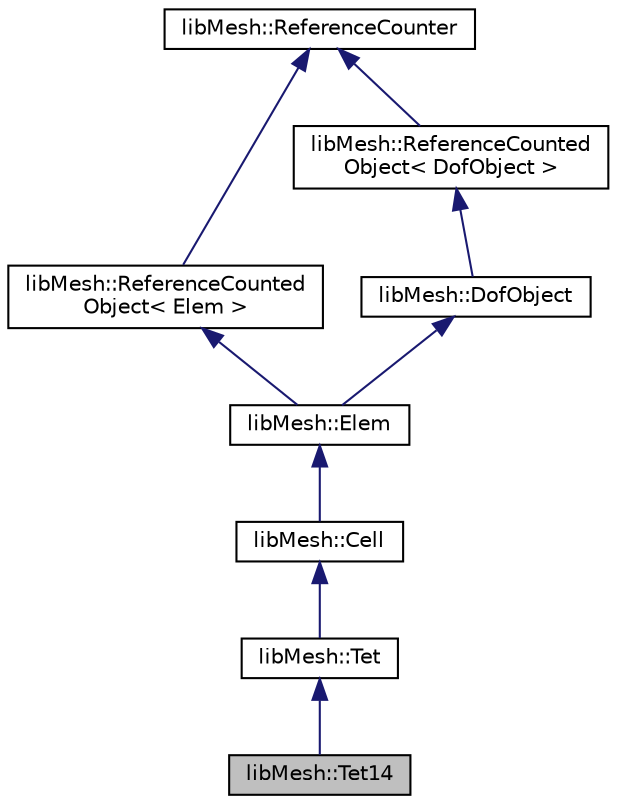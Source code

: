 digraph "libMesh::Tet14"
{
 // INTERACTIVE_SVG=YES
  edge [fontname="Helvetica",fontsize="10",labelfontname="Helvetica",labelfontsize="10"];
  node [fontname="Helvetica",fontsize="10",shape=record];
  Node1 [label="libMesh::Tet14",height=0.2,width=0.4,color="black", fillcolor="grey75", style="filled" fontcolor="black"];
  Node2 -> Node1 [dir="back",color="midnightblue",fontsize="10",style="solid",fontname="Helvetica"];
  Node2 [label="libMesh::Tet",height=0.2,width=0.4,color="black", fillcolor="white", style="filled",URL="$classlibMesh_1_1Tet.html",tooltip="The Tet is an element in 3D composed of 4 sides. "];
  Node3 -> Node2 [dir="back",color="midnightblue",fontsize="10",style="solid",fontname="Helvetica"];
  Node3 [label="libMesh::Cell",height=0.2,width=0.4,color="black", fillcolor="white", style="filled",URL="$classlibMesh_1_1Cell.html",tooltip="The Cell is an abstract element type that lives in three dimensions. "];
  Node4 -> Node3 [dir="back",color="midnightblue",fontsize="10",style="solid",fontname="Helvetica"];
  Node4 [label="libMesh::Elem",height=0.2,width=0.4,color="black", fillcolor="white", style="filled",URL="$classlibMesh_1_1Elem.html",tooltip="This is the base class from which all geometric element types are derived. "];
  Node5 -> Node4 [dir="back",color="midnightblue",fontsize="10",style="solid",fontname="Helvetica"];
  Node5 [label="libMesh::ReferenceCounted\lObject\< Elem \>",height=0.2,width=0.4,color="black", fillcolor="white", style="filled",URL="$classlibMesh_1_1ReferenceCountedObject.html"];
  Node6 -> Node5 [dir="back",color="midnightblue",fontsize="10",style="solid",fontname="Helvetica"];
  Node6 [label="libMesh::ReferenceCounter",height=0.2,width=0.4,color="black", fillcolor="white", style="filled",URL="$classlibMesh_1_1ReferenceCounter.html",tooltip="This is the base class for enabling reference counting. "];
  Node7 -> Node4 [dir="back",color="midnightblue",fontsize="10",style="solid",fontname="Helvetica"];
  Node7 [label="libMesh::DofObject",height=0.2,width=0.4,color="black", fillcolor="white", style="filled",URL="$classlibMesh_1_1DofObject.html",tooltip="The DofObject defines an abstract base class for objects that have degrees of freedom associated with..."];
  Node8 -> Node7 [dir="back",color="midnightblue",fontsize="10",style="solid",fontname="Helvetica"];
  Node8 [label="libMesh::ReferenceCounted\lObject\< DofObject \>",height=0.2,width=0.4,color="black", fillcolor="white", style="filled",URL="$classlibMesh_1_1ReferenceCountedObject.html"];
  Node6 -> Node8 [dir="back",color="midnightblue",fontsize="10",style="solid",fontname="Helvetica"];
}
